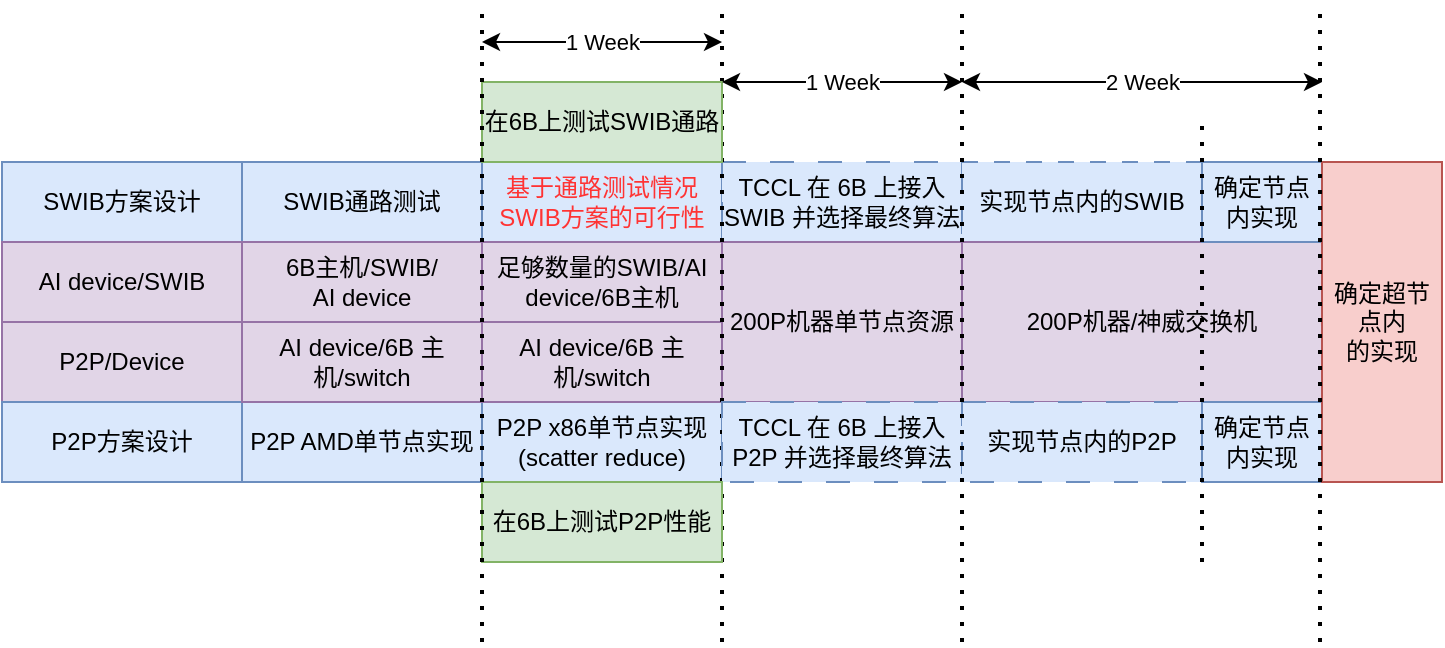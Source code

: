 <mxfile version="21.0.2" type="github">
  <diagram name="Page-1" id="ykmcjaAbNN_aZ3ureI38">
    <mxGraphModel dx="2074" dy="1156" grid="1" gridSize="10" guides="1" tooltips="1" connect="1" arrows="1" fold="1" page="1" pageScale="1" pageWidth="850" pageHeight="1100" math="0" shadow="0">
      <root>
        <mxCell id="0" />
        <mxCell id="1" parent="0" />
        <mxCell id="xO9FXWd0AhFiIOjbUq09-1" value="SWIB方案设计" style="rounded=0;whiteSpace=wrap;html=1;fillColor=#dae8fc;strokeColor=#6c8ebf;" parent="1" vertex="1">
          <mxGeometry x="40" y="400" width="120" height="40" as="geometry" />
        </mxCell>
        <mxCell id="xO9FXWd0AhFiIOjbUq09-2" value="AI device/SWIB" style="rounded=0;whiteSpace=wrap;html=1;fillColor=#e1d5e7;strokeColor=#9673a6;" parent="1" vertex="1">
          <mxGeometry x="40" y="440" width="120" height="40" as="geometry" />
        </mxCell>
        <mxCell id="xO9FXWd0AhFiIOjbUq09-3" value="P2P/Device" style="rounded=0;whiteSpace=wrap;html=1;fillColor=#e1d5e7;strokeColor=#9673a6;" parent="1" vertex="1">
          <mxGeometry x="40" y="480" width="120" height="40" as="geometry" />
        </mxCell>
        <mxCell id="wojIMYaRAcvW_ZPA-Kni-2" value="P2P方案设计" style="rounded=0;whiteSpace=wrap;html=1;fillColor=#dae8fc;strokeColor=#6c8ebf;" vertex="1" parent="1">
          <mxGeometry x="40" y="520" width="120" height="40" as="geometry" />
        </mxCell>
        <mxCell id="wojIMYaRAcvW_ZPA-Kni-3" value="SWIB通路测试" style="rounded=0;whiteSpace=wrap;html=1;fillColor=#dae8fc;strokeColor=#6c8ebf;" vertex="1" parent="1">
          <mxGeometry x="160" y="400" width="120" height="40" as="geometry" />
        </mxCell>
        <mxCell id="wojIMYaRAcvW_ZPA-Kni-5" value="P2P AMD单节点实现" style="rounded=0;whiteSpace=wrap;html=1;fillColor=#dae8fc;strokeColor=#6c8ebf;" vertex="1" parent="1">
          <mxGeometry x="160" y="520" width="120" height="40" as="geometry" />
        </mxCell>
        <mxCell id="wojIMYaRAcvW_ZPA-Kni-6" value="AI device/6B 主机/switch" style="rounded=0;whiteSpace=wrap;html=1;fillColor=#e1d5e7;strokeColor=#9673a6;" vertex="1" parent="1">
          <mxGeometry x="160" y="480" width="120" height="40" as="geometry" />
        </mxCell>
        <mxCell id="wojIMYaRAcvW_ZPA-Kni-7" value="&lt;font color=&quot;#ff3333&quot;&gt;基于通路测试情况&lt;br&gt;SWIB方案的可行性&lt;/font&gt;" style="rounded=0;whiteSpace=wrap;html=1;fillColor=#dae8fc;strokeColor=#6c8ebf;" vertex="1" parent="1">
          <mxGeometry x="280" y="400" width="120" height="40" as="geometry" />
        </mxCell>
        <mxCell id="wojIMYaRAcvW_ZPA-Kni-8" value="足够数量的SWIB/AI device/6B主机" style="rounded=0;whiteSpace=wrap;html=1;fillColor=#e1d5e7;strokeColor=#9673a6;" vertex="1" parent="1">
          <mxGeometry x="280" y="440" width="120" height="40" as="geometry" />
        </mxCell>
        <mxCell id="wojIMYaRAcvW_ZPA-Kni-9" value="TCCL 在 6B 上接入SWIB 并选择最终算法" style="rounded=0;whiteSpace=wrap;html=1;fillColor=#dae8fc;strokeColor=#6c8ebf;dashed=1;dashPattern=12 12;" vertex="1" parent="1">
          <mxGeometry x="400" y="400" width="120" height="40" as="geometry" />
        </mxCell>
        <mxCell id="wojIMYaRAcvW_ZPA-Kni-10" value="P2P x86单节点实现&lt;br&gt;(scatter reduce)" style="rounded=0;whiteSpace=wrap;html=1;fillColor=#dae8fc;strokeColor=#6c8ebf;" vertex="1" parent="1">
          <mxGeometry x="280" y="520" width="120" height="40" as="geometry" />
        </mxCell>
        <mxCell id="wojIMYaRAcvW_ZPA-Kni-11" value="AI device/6B 主机/switch" style="rounded=0;whiteSpace=wrap;html=1;fillColor=#e1d5e7;strokeColor=#9673a6;" vertex="1" parent="1">
          <mxGeometry x="280" y="480" width="120" height="40" as="geometry" />
        </mxCell>
        <mxCell id="wojIMYaRAcvW_ZPA-Kni-12" value="200P机器单节点资源" style="rounded=0;whiteSpace=wrap;html=1;fillColor=#e1d5e7;strokeColor=#9673a6;" vertex="1" parent="1">
          <mxGeometry x="400" y="440" width="120" height="80" as="geometry" />
        </mxCell>
        <mxCell id="wojIMYaRAcvW_ZPA-Kni-13" value="" style="endArrow=none;dashed=1;html=1;dashPattern=1 3;strokeWidth=2;rounded=0;" edge="1" parent="1">
          <mxGeometry width="50" height="50" relative="1" as="geometry">
            <mxPoint x="400" y="640" as="sourcePoint" />
            <mxPoint x="400" y="320" as="targetPoint" />
          </mxGeometry>
        </mxCell>
        <mxCell id="wojIMYaRAcvW_ZPA-Kni-14" value="TCCL 在 6B 上接入&lt;br&gt;P2P 并选择最终算法" style="rounded=0;whiteSpace=wrap;html=1;fillColor=#dae8fc;strokeColor=#6c8ebf;dashed=1;dashPattern=12 12;" vertex="1" parent="1">
          <mxGeometry x="400" y="520" width="120" height="40" as="geometry" />
        </mxCell>
        <mxCell id="wojIMYaRAcvW_ZPA-Kni-15" value="实现节点内的SWIB" style="rounded=0;whiteSpace=wrap;html=1;fillColor=#dae8fc;strokeColor=#6c8ebf;dashed=1;dashPattern=8 8;" vertex="1" parent="1">
          <mxGeometry x="520" y="400" width="120" height="40" as="geometry" />
        </mxCell>
        <mxCell id="wojIMYaRAcvW_ZPA-Kni-16" value="200P机器/神威交换机" style="rounded=0;whiteSpace=wrap;html=1;fillColor=#e1d5e7;strokeColor=#9673a6;" vertex="1" parent="1">
          <mxGeometry x="520" y="440" width="180" height="80" as="geometry" />
        </mxCell>
        <mxCell id="wojIMYaRAcvW_ZPA-Kni-17" value="实现节点内的P2P" style="rounded=0;whiteSpace=wrap;html=1;fillColor=#dae8fc;strokeColor=#6c8ebf;dashed=1;dashPattern=12 12;" vertex="1" parent="1">
          <mxGeometry x="520" y="520" width="120" height="40" as="geometry" />
        </mxCell>
        <mxCell id="wojIMYaRAcvW_ZPA-Kni-18" value="" style="endArrow=none;dashed=1;html=1;dashPattern=1 3;strokeWidth=2;rounded=0;" edge="1" parent="1">
          <mxGeometry width="50" height="50" relative="1" as="geometry">
            <mxPoint x="520" y="640" as="sourcePoint" />
            <mxPoint x="520" y="320" as="targetPoint" />
          </mxGeometry>
        </mxCell>
        <mxCell id="wojIMYaRAcvW_ZPA-Kni-20" value="确定节点内实现" style="rounded=0;whiteSpace=wrap;html=1;fillColor=#dae8fc;strokeColor=#6c8ebf;" vertex="1" parent="1">
          <mxGeometry x="640" y="400" width="60" height="40" as="geometry" />
        </mxCell>
        <mxCell id="wojIMYaRAcvW_ZPA-Kni-21" value="确定节点内实现" style="rounded=0;whiteSpace=wrap;html=1;fillColor=#dae8fc;strokeColor=#6c8ebf;" vertex="1" parent="1">
          <mxGeometry x="640" y="520" width="60" height="40" as="geometry" />
        </mxCell>
        <mxCell id="wojIMYaRAcvW_ZPA-Kni-23" value="确定超节点内&lt;br&gt;的实现" style="rounded=0;whiteSpace=wrap;html=1;fillColor=#f8cecc;strokeColor=#b85450;" vertex="1" parent="1">
          <mxGeometry x="700" y="400" width="60" height="160" as="geometry" />
        </mxCell>
        <mxCell id="wojIMYaRAcvW_ZPA-Kni-24" value="在6B上测试P2P性能" style="rounded=0;whiteSpace=wrap;html=1;fillColor=#d5e8d4;strokeColor=#82b366;" vertex="1" parent="1">
          <mxGeometry x="280" y="560" width="120" height="40" as="geometry" />
        </mxCell>
        <mxCell id="wojIMYaRAcvW_ZPA-Kni-25" value="在6B上测试SWIB通路" style="rounded=0;whiteSpace=wrap;html=1;fillColor=#d5e8d4;strokeColor=#82b366;" vertex="1" parent="1">
          <mxGeometry x="280" y="360" width="120" height="40" as="geometry" />
        </mxCell>
        <mxCell id="wojIMYaRAcvW_ZPA-Kni-26" value="6B主机/SWIB/ &lt;br&gt;AI device" style="rounded=0;whiteSpace=wrap;html=1;fillColor=#e1d5e7;strokeColor=#9673a6;" vertex="1" parent="1">
          <mxGeometry x="160" y="440" width="120" height="40" as="geometry" />
        </mxCell>
        <mxCell id="wojIMYaRAcvW_ZPA-Kni-19" value="" style="endArrow=none;dashed=1;html=1;dashPattern=1 3;strokeWidth=2;rounded=0;" edge="1" parent="1">
          <mxGeometry width="50" height="50" relative="1" as="geometry">
            <mxPoint x="699" y="640" as="sourcePoint" />
            <mxPoint x="699" y="320" as="targetPoint" />
          </mxGeometry>
        </mxCell>
        <mxCell id="wojIMYaRAcvW_ZPA-Kni-27" value="2 Week" style="endArrow=classic;startArrow=classic;html=1;rounded=0;" edge="1" parent="1">
          <mxGeometry width="50" height="50" relative="1" as="geometry">
            <mxPoint x="520" y="360" as="sourcePoint" />
            <mxPoint x="700" y="360" as="targetPoint" />
          </mxGeometry>
        </mxCell>
        <mxCell id="wojIMYaRAcvW_ZPA-Kni-28" value="1 Week" style="endArrow=classic;startArrow=classic;html=1;rounded=0;" edge="1" parent="1">
          <mxGeometry width="50" height="50" relative="1" as="geometry">
            <mxPoint x="400" y="360" as="sourcePoint" />
            <mxPoint x="520" y="360" as="targetPoint" />
          </mxGeometry>
        </mxCell>
        <mxCell id="wojIMYaRAcvW_ZPA-Kni-29" value="" style="endArrow=none;dashed=1;html=1;dashPattern=1 3;strokeWidth=2;rounded=0;" edge="1" parent="1">
          <mxGeometry width="50" height="50" relative="1" as="geometry">
            <mxPoint x="280" y="640" as="sourcePoint" />
            <mxPoint x="280" y="320" as="targetPoint" />
          </mxGeometry>
        </mxCell>
        <mxCell id="wojIMYaRAcvW_ZPA-Kni-30" value="1 Week" style="endArrow=classic;startArrow=classic;html=1;rounded=0;" edge="1" parent="1">
          <mxGeometry width="50" height="50" relative="1" as="geometry">
            <mxPoint x="280" y="340" as="sourcePoint" />
            <mxPoint x="400" y="340" as="targetPoint" />
          </mxGeometry>
        </mxCell>
        <mxCell id="wojIMYaRAcvW_ZPA-Kni-31" value="" style="endArrow=none;dashed=1;html=1;dashPattern=1 3;strokeWidth=2;rounded=0;" edge="1" parent="1">
          <mxGeometry width="50" height="50" relative="1" as="geometry">
            <mxPoint x="640" y="600" as="sourcePoint" />
            <mxPoint x="640" y="380" as="targetPoint" />
          </mxGeometry>
        </mxCell>
      </root>
    </mxGraphModel>
  </diagram>
</mxfile>
